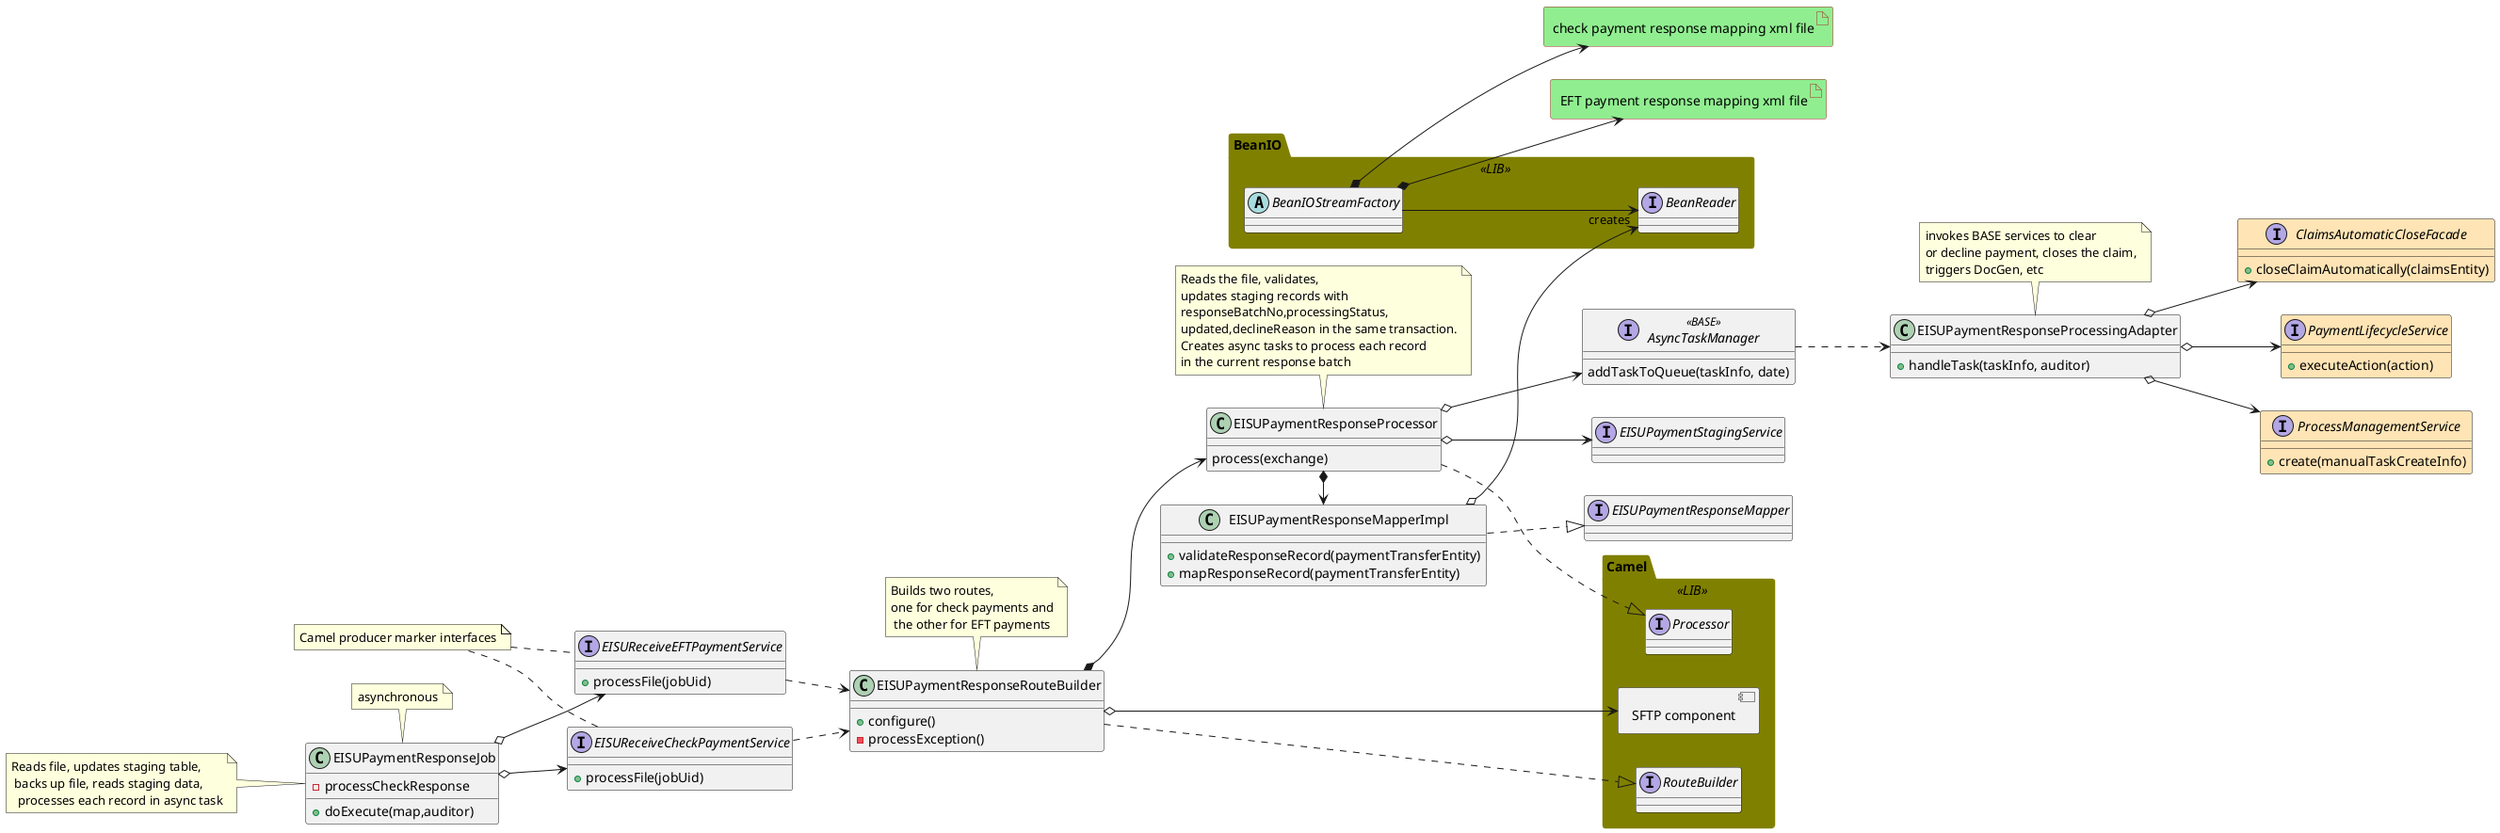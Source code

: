 @startuml
allowmixing

left to right direction



skinparam package {
  BackgroundColor<<LIB>> olive
  BorderColor<<LIB>> olive
}

skinparam artifact {
  BackgroundColor lightgreen
  BorderColor brown
}


interface EISUPaymentStagingService


class EISUPaymentResponseJob {
+doExecute(map,auditor)
-processCheckResponse
}
note "asynchronous" as S
S . EISUPaymentResponseJob

note as PR
Reads file, updates staging table,
 backs up file, reads staging data,
  processes each record in async task
end note

PR .. EISUPaymentResponseJob

EISUPaymentResponseJob o--> EISUReceiveCheckPaymentService
EISUPaymentResponseJob o--> EISUReceiveEFTPaymentService


interface EISUReceiveCheckPaymentService {
+processFile(jobUid)
}

note "Camel producer marker interfaces" as P
P .. EISUReceiveCheckPaymentService
P . EISUReceiveEFTPaymentService

interface EISUReceiveEFTPaymentService {
+processFile(jobUid)
}

EISUReceiveCheckPaymentService ..> EISUPaymentResponseRouteBuilder
EISUReceiveEFTPaymentService ..> EISUPaymentResponseRouteBuilder

package Camel <<LIB>> {
component "SFTP component"
interface RouteBuilder
interface Processor
}


class EISUPaymentResponseRouteBuilder {
+configure()
-processException()
}

note as B
 Builds two routes,
 one for check payments and
  the other for EFT payments
end note
B . EISUPaymentResponseRouteBuilder

EISUPaymentResponseRouteBuilder ..|> RouteBuilder
EISUPaymentResponseRouteBuilder *--> EISUPaymentResponseProcessor
EISUPaymentResponseRouteBuilder o--> "SFTP component"


interface ClaimsAutomaticCloseFacade  #moccasin{
+closeClaimAutomatically(claimsEntity)
}

interface PaymentLifecycleService  #moccasin{
+executeAction(action)
}

interface ProcessManagementService #moccasin{
+create(manualTaskCreateInfo)
}

EISUPaymentResponseProcessingAdapter o--> ProcessManagementService
EISUPaymentResponseProcessingAdapter o--> ClaimsAutomaticCloseFacade
EISUPaymentResponseProcessingAdapter o--> PaymentLifecycleService


interface EISUPaymentResponseMapper {

}

class EISUPaymentResponseMapperImpl {
+validateResponseRecord(paymentTransferEntity)
+mapResponseRecord(paymentTransferEntity)
}


EISUPaymentResponseMapperImpl ..|>  EISUPaymentResponseMapper


class EISUPaymentResponseProcessor{
process(exchange)
}

note as PRP
 Reads the file, validates,
 updates staging records with
 responseBatchNo,processingStatus,
 updated,declineReason in the same transaction.
 Creates async tasks to process each record
 in the current response batch
end note

PRP . EISUPaymentResponseProcessor

interface AsyncTaskManager<<BASE>> {
addTaskToQueue(taskInfo, date)
}

EISUPaymentResponseProcessor o--> AsyncTaskManager

class EISUPaymentResponseProcessingAdapter {
+handleTask(taskInfo, auditor)
}

EISUPaymentResponseProcessor o--> EISUPaymentStagingService

note as PRA
 invokes BASE services to clear
 or decline payment, closes the claim,
 triggers DocGen, etc
end note

PRA . EISUPaymentResponseProcessingAdapter

AsyncTaskManager ..> EISUPaymentResponseProcessingAdapter

EISUPaymentResponseProcessor ..|> Processor



EISUPaymentResponseProcessor *-> EISUPaymentResponseMapperImpl

package BeanIO <<LIB>> {
abstract class BeanIOStreamFactory
interface BeanReader


BeanIOStreamFactory --> "creates" BeanReader
}

artifact "EFT payment response mapping xml file"
artifact "check payment response mapping xml file"


BeanIOStreamFactory *-->  "EFT payment response mapping xml file"
BeanIOStreamFactory *--> "check payment response mapping xml file"


EISUPaymentResponseMapperImpl o--> BeanReader





@enduml